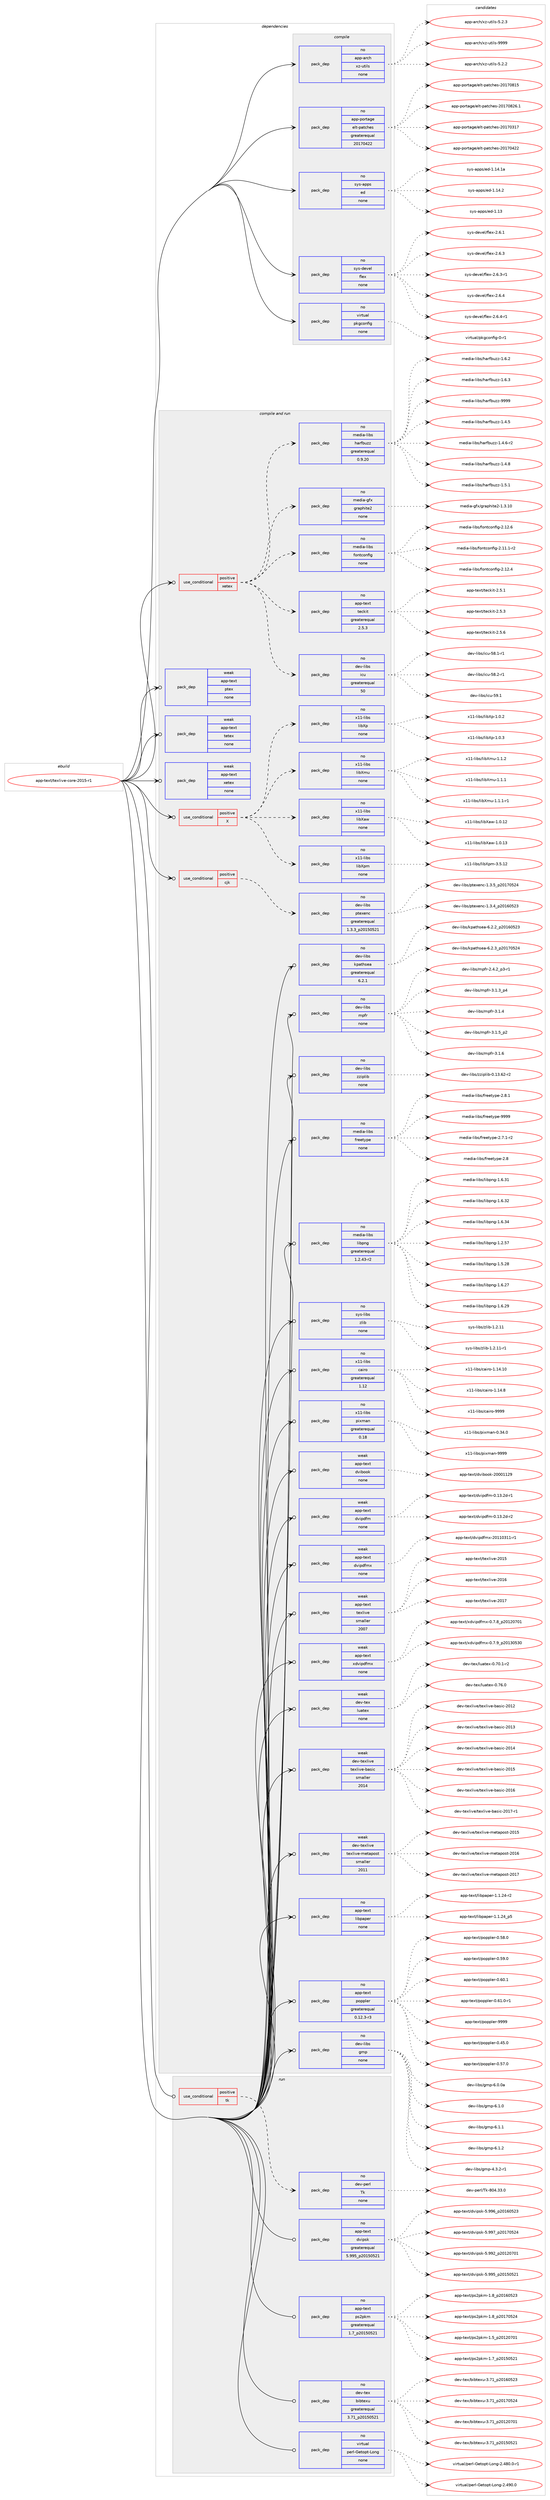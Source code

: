 digraph prolog {

# *************
# Graph options
# *************

newrank=true;
concentrate=true;
compound=true;
graph [rankdir=LR,fontname=Helvetica,fontsize=10,ranksep=1.5];#, ranksep=2.5, nodesep=0.2];
edge  [arrowhead=vee];
node  [fontname=Helvetica,fontsize=10];

# **********
# The ebuild
# **********

subgraph cluster_leftcol {
color=gray;
rank=same;
label=<<i>ebuild</i>>;
id [label="app-text/texlive-core-2015-r1", color=red, width=4, href="../app-text/texlive-core-2015-r1.svg"];
}

# ****************
# The dependencies
# ****************

subgraph cluster_midcol {
color=gray;
label=<<i>dependencies</i>>;
subgraph cluster_compile {
fillcolor="#eeeeee";
style=filled;
label=<<i>compile</i>>;
subgraph pack45007 {
dependency61684 [label=<<TABLE BORDER="0" CELLBORDER="1" CELLSPACING="0" CELLPADDING="4" WIDTH="220"><TR><TD ROWSPAN="6" CELLPADDING="30">pack_dep</TD></TR><TR><TD WIDTH="110">no</TD></TR><TR><TD>app-arch</TD></TR><TR><TD>xz-utils</TD></TR><TR><TD>none</TD></TR><TR><TD></TD></TR></TABLE>>, shape=none, color=blue];
}
id:e -> dependency61684:w [weight=20,style="solid",arrowhead="vee"];
subgraph pack45008 {
dependency61685 [label=<<TABLE BORDER="0" CELLBORDER="1" CELLSPACING="0" CELLPADDING="4" WIDTH="220"><TR><TD ROWSPAN="6" CELLPADDING="30">pack_dep</TD></TR><TR><TD WIDTH="110">no</TD></TR><TR><TD>app-portage</TD></TR><TR><TD>elt-patches</TD></TR><TR><TD>greaterequal</TD></TR><TR><TD>20170422</TD></TR></TABLE>>, shape=none, color=blue];
}
id:e -> dependency61685:w [weight=20,style="solid",arrowhead="vee"];
subgraph pack45009 {
dependency61686 [label=<<TABLE BORDER="0" CELLBORDER="1" CELLSPACING="0" CELLPADDING="4" WIDTH="220"><TR><TD ROWSPAN="6" CELLPADDING="30">pack_dep</TD></TR><TR><TD WIDTH="110">no</TD></TR><TR><TD>sys-apps</TD></TR><TR><TD>ed</TD></TR><TR><TD>none</TD></TR><TR><TD></TD></TR></TABLE>>, shape=none, color=blue];
}
id:e -> dependency61686:w [weight=20,style="solid",arrowhead="vee"];
subgraph pack45010 {
dependency61687 [label=<<TABLE BORDER="0" CELLBORDER="1" CELLSPACING="0" CELLPADDING="4" WIDTH="220"><TR><TD ROWSPAN="6" CELLPADDING="30">pack_dep</TD></TR><TR><TD WIDTH="110">no</TD></TR><TR><TD>sys-devel</TD></TR><TR><TD>flex</TD></TR><TR><TD>none</TD></TR><TR><TD></TD></TR></TABLE>>, shape=none, color=blue];
}
id:e -> dependency61687:w [weight=20,style="solid",arrowhead="vee"];
subgraph pack45011 {
dependency61688 [label=<<TABLE BORDER="0" CELLBORDER="1" CELLSPACING="0" CELLPADDING="4" WIDTH="220"><TR><TD ROWSPAN="6" CELLPADDING="30">pack_dep</TD></TR><TR><TD WIDTH="110">no</TD></TR><TR><TD>virtual</TD></TR><TR><TD>pkgconfig</TD></TR><TR><TD>none</TD></TR><TR><TD></TD></TR></TABLE>>, shape=none, color=blue];
}
id:e -> dependency61688:w [weight=20,style="solid",arrowhead="vee"];
}
subgraph cluster_compileandrun {
fillcolor="#eeeeee";
style=filled;
label=<<i>compile and run</i>>;
subgraph cond15540 {
dependency61689 [label=<<TABLE BORDER="0" CELLBORDER="1" CELLSPACING="0" CELLPADDING="4"><TR><TD ROWSPAN="3" CELLPADDING="10">use_conditional</TD></TR><TR><TD>positive</TD></TR><TR><TD>X</TD></TR></TABLE>>, shape=none, color=red];
subgraph pack45012 {
dependency61690 [label=<<TABLE BORDER="0" CELLBORDER="1" CELLSPACING="0" CELLPADDING="4" WIDTH="220"><TR><TD ROWSPAN="6" CELLPADDING="30">pack_dep</TD></TR><TR><TD WIDTH="110">no</TD></TR><TR><TD>x11-libs</TD></TR><TR><TD>libXmu</TD></TR><TR><TD>none</TD></TR><TR><TD></TD></TR></TABLE>>, shape=none, color=blue];
}
dependency61689:e -> dependency61690:w [weight=20,style="dashed",arrowhead="vee"];
subgraph pack45013 {
dependency61691 [label=<<TABLE BORDER="0" CELLBORDER="1" CELLSPACING="0" CELLPADDING="4" WIDTH="220"><TR><TD ROWSPAN="6" CELLPADDING="30">pack_dep</TD></TR><TR><TD WIDTH="110">no</TD></TR><TR><TD>x11-libs</TD></TR><TR><TD>libXp</TD></TR><TR><TD>none</TD></TR><TR><TD></TD></TR></TABLE>>, shape=none, color=blue];
}
dependency61689:e -> dependency61691:w [weight=20,style="dashed",arrowhead="vee"];
subgraph pack45014 {
dependency61692 [label=<<TABLE BORDER="0" CELLBORDER="1" CELLSPACING="0" CELLPADDING="4" WIDTH="220"><TR><TD ROWSPAN="6" CELLPADDING="30">pack_dep</TD></TR><TR><TD WIDTH="110">no</TD></TR><TR><TD>x11-libs</TD></TR><TR><TD>libXpm</TD></TR><TR><TD>none</TD></TR><TR><TD></TD></TR></TABLE>>, shape=none, color=blue];
}
dependency61689:e -> dependency61692:w [weight=20,style="dashed",arrowhead="vee"];
subgraph pack45015 {
dependency61693 [label=<<TABLE BORDER="0" CELLBORDER="1" CELLSPACING="0" CELLPADDING="4" WIDTH="220"><TR><TD ROWSPAN="6" CELLPADDING="30">pack_dep</TD></TR><TR><TD WIDTH="110">no</TD></TR><TR><TD>x11-libs</TD></TR><TR><TD>libXaw</TD></TR><TR><TD>none</TD></TR><TR><TD></TD></TR></TABLE>>, shape=none, color=blue];
}
dependency61689:e -> dependency61693:w [weight=20,style="dashed",arrowhead="vee"];
}
id:e -> dependency61689:w [weight=20,style="solid",arrowhead="odotvee"];
subgraph cond15541 {
dependency61694 [label=<<TABLE BORDER="0" CELLBORDER="1" CELLSPACING="0" CELLPADDING="4"><TR><TD ROWSPAN="3" CELLPADDING="10">use_conditional</TD></TR><TR><TD>positive</TD></TR><TR><TD>cjk</TD></TR></TABLE>>, shape=none, color=red];
subgraph pack45016 {
dependency61695 [label=<<TABLE BORDER="0" CELLBORDER="1" CELLSPACING="0" CELLPADDING="4" WIDTH="220"><TR><TD ROWSPAN="6" CELLPADDING="30">pack_dep</TD></TR><TR><TD WIDTH="110">no</TD></TR><TR><TD>dev-libs</TD></TR><TR><TD>ptexenc</TD></TR><TR><TD>greaterequal</TD></TR><TR><TD>1.3.3_p20150521</TD></TR></TABLE>>, shape=none, color=blue];
}
dependency61694:e -> dependency61695:w [weight=20,style="dashed",arrowhead="vee"];
}
id:e -> dependency61694:w [weight=20,style="solid",arrowhead="odotvee"];
subgraph cond15542 {
dependency61696 [label=<<TABLE BORDER="0" CELLBORDER="1" CELLSPACING="0" CELLPADDING="4"><TR><TD ROWSPAN="3" CELLPADDING="10">use_conditional</TD></TR><TR><TD>positive</TD></TR><TR><TD>xetex</TD></TR></TABLE>>, shape=none, color=red];
subgraph pack45017 {
dependency61697 [label=<<TABLE BORDER="0" CELLBORDER="1" CELLSPACING="0" CELLPADDING="4" WIDTH="220"><TR><TD ROWSPAN="6" CELLPADDING="30">pack_dep</TD></TR><TR><TD WIDTH="110">no</TD></TR><TR><TD>media-libs</TD></TR><TR><TD>harfbuzz</TD></TR><TR><TD>greaterequal</TD></TR><TR><TD>0.9.20</TD></TR></TABLE>>, shape=none, color=blue];
}
dependency61696:e -> dependency61697:w [weight=20,style="dashed",arrowhead="vee"];
subgraph pack45018 {
dependency61698 [label=<<TABLE BORDER="0" CELLBORDER="1" CELLSPACING="0" CELLPADDING="4" WIDTH="220"><TR><TD ROWSPAN="6" CELLPADDING="30">pack_dep</TD></TR><TR><TD WIDTH="110">no</TD></TR><TR><TD>dev-libs</TD></TR><TR><TD>icu</TD></TR><TR><TD>greaterequal</TD></TR><TR><TD>50</TD></TR></TABLE>>, shape=none, color=blue];
}
dependency61696:e -> dependency61698:w [weight=20,style="dashed",arrowhead="vee"];
subgraph pack45019 {
dependency61699 [label=<<TABLE BORDER="0" CELLBORDER="1" CELLSPACING="0" CELLPADDING="4" WIDTH="220"><TR><TD ROWSPAN="6" CELLPADDING="30">pack_dep</TD></TR><TR><TD WIDTH="110">no</TD></TR><TR><TD>app-text</TD></TR><TR><TD>teckit</TD></TR><TR><TD>greaterequal</TD></TR><TR><TD>2.5.3</TD></TR></TABLE>>, shape=none, color=blue];
}
dependency61696:e -> dependency61699:w [weight=20,style="dashed",arrowhead="vee"];
subgraph pack45020 {
dependency61700 [label=<<TABLE BORDER="0" CELLBORDER="1" CELLSPACING="0" CELLPADDING="4" WIDTH="220"><TR><TD ROWSPAN="6" CELLPADDING="30">pack_dep</TD></TR><TR><TD WIDTH="110">no</TD></TR><TR><TD>media-libs</TD></TR><TR><TD>fontconfig</TD></TR><TR><TD>none</TD></TR><TR><TD></TD></TR></TABLE>>, shape=none, color=blue];
}
dependency61696:e -> dependency61700:w [weight=20,style="dashed",arrowhead="vee"];
subgraph pack45021 {
dependency61701 [label=<<TABLE BORDER="0" CELLBORDER="1" CELLSPACING="0" CELLPADDING="4" WIDTH="220"><TR><TD ROWSPAN="6" CELLPADDING="30">pack_dep</TD></TR><TR><TD WIDTH="110">no</TD></TR><TR><TD>media-gfx</TD></TR><TR><TD>graphite2</TD></TR><TR><TD>none</TD></TR><TR><TD></TD></TR></TABLE>>, shape=none, color=blue];
}
dependency61696:e -> dependency61701:w [weight=20,style="dashed",arrowhead="vee"];
}
id:e -> dependency61696:w [weight=20,style="solid",arrowhead="odotvee"];
subgraph pack45022 {
dependency61702 [label=<<TABLE BORDER="0" CELLBORDER="1" CELLSPACING="0" CELLPADDING="4" WIDTH="220"><TR><TD ROWSPAN="6" CELLPADDING="30">pack_dep</TD></TR><TR><TD WIDTH="110">no</TD></TR><TR><TD>app-text</TD></TR><TR><TD>libpaper</TD></TR><TR><TD>none</TD></TR><TR><TD></TD></TR></TABLE>>, shape=none, color=blue];
}
id:e -> dependency61702:w [weight=20,style="solid",arrowhead="odotvee"];
subgraph pack45023 {
dependency61703 [label=<<TABLE BORDER="0" CELLBORDER="1" CELLSPACING="0" CELLPADDING="4" WIDTH="220"><TR><TD ROWSPAN="6" CELLPADDING="30">pack_dep</TD></TR><TR><TD WIDTH="110">no</TD></TR><TR><TD>app-text</TD></TR><TR><TD>poppler</TD></TR><TR><TD>greaterequal</TD></TR><TR><TD>0.12.3-r3</TD></TR></TABLE>>, shape=none, color=blue];
}
id:e -> dependency61703:w [weight=20,style="solid",arrowhead="odotvee"];
subgraph pack45024 {
dependency61704 [label=<<TABLE BORDER="0" CELLBORDER="1" CELLSPACING="0" CELLPADDING="4" WIDTH="220"><TR><TD ROWSPAN="6" CELLPADDING="30">pack_dep</TD></TR><TR><TD WIDTH="110">no</TD></TR><TR><TD>dev-libs</TD></TR><TR><TD>gmp</TD></TR><TR><TD>none</TD></TR><TR><TD></TD></TR></TABLE>>, shape=none, color=blue];
}
id:e -> dependency61704:w [weight=20,style="solid",arrowhead="odotvee"];
subgraph pack45025 {
dependency61705 [label=<<TABLE BORDER="0" CELLBORDER="1" CELLSPACING="0" CELLPADDING="4" WIDTH="220"><TR><TD ROWSPAN="6" CELLPADDING="30">pack_dep</TD></TR><TR><TD WIDTH="110">no</TD></TR><TR><TD>dev-libs</TD></TR><TR><TD>kpathsea</TD></TR><TR><TD>greaterequal</TD></TR><TR><TD>6.2.1</TD></TR></TABLE>>, shape=none, color=blue];
}
id:e -> dependency61705:w [weight=20,style="solid",arrowhead="odotvee"];
subgraph pack45026 {
dependency61706 [label=<<TABLE BORDER="0" CELLBORDER="1" CELLSPACING="0" CELLPADDING="4" WIDTH="220"><TR><TD ROWSPAN="6" CELLPADDING="30">pack_dep</TD></TR><TR><TD WIDTH="110">no</TD></TR><TR><TD>dev-libs</TD></TR><TR><TD>mpfr</TD></TR><TR><TD>none</TD></TR><TR><TD></TD></TR></TABLE>>, shape=none, color=blue];
}
id:e -> dependency61706:w [weight=20,style="solid",arrowhead="odotvee"];
subgraph pack45027 {
dependency61707 [label=<<TABLE BORDER="0" CELLBORDER="1" CELLSPACING="0" CELLPADDING="4" WIDTH="220"><TR><TD ROWSPAN="6" CELLPADDING="30">pack_dep</TD></TR><TR><TD WIDTH="110">no</TD></TR><TR><TD>dev-libs</TD></TR><TR><TD>zziplib</TD></TR><TR><TD>none</TD></TR><TR><TD></TD></TR></TABLE>>, shape=none, color=blue];
}
id:e -> dependency61707:w [weight=20,style="solid",arrowhead="odotvee"];
subgraph pack45028 {
dependency61708 [label=<<TABLE BORDER="0" CELLBORDER="1" CELLSPACING="0" CELLPADDING="4" WIDTH="220"><TR><TD ROWSPAN="6" CELLPADDING="30">pack_dep</TD></TR><TR><TD WIDTH="110">no</TD></TR><TR><TD>media-libs</TD></TR><TR><TD>freetype</TD></TR><TR><TD>none</TD></TR><TR><TD></TD></TR></TABLE>>, shape=none, color=blue];
}
id:e -> dependency61708:w [weight=20,style="solid",arrowhead="odotvee"];
subgraph pack45029 {
dependency61709 [label=<<TABLE BORDER="0" CELLBORDER="1" CELLSPACING="0" CELLPADDING="4" WIDTH="220"><TR><TD ROWSPAN="6" CELLPADDING="30">pack_dep</TD></TR><TR><TD WIDTH="110">no</TD></TR><TR><TD>media-libs</TD></TR><TR><TD>libpng</TD></TR><TR><TD>greaterequal</TD></TR><TR><TD>1.2.43-r2</TD></TR></TABLE>>, shape=none, color=blue];
}
id:e -> dependency61709:w [weight=20,style="solid",arrowhead="odotvee"];
subgraph pack45030 {
dependency61710 [label=<<TABLE BORDER="0" CELLBORDER="1" CELLSPACING="0" CELLPADDING="4" WIDTH="220"><TR><TD ROWSPAN="6" CELLPADDING="30">pack_dep</TD></TR><TR><TD WIDTH="110">no</TD></TR><TR><TD>sys-libs</TD></TR><TR><TD>zlib</TD></TR><TR><TD>none</TD></TR><TR><TD></TD></TR></TABLE>>, shape=none, color=blue];
}
id:e -> dependency61710:w [weight=20,style="solid",arrowhead="odotvee"];
subgraph pack45031 {
dependency61711 [label=<<TABLE BORDER="0" CELLBORDER="1" CELLSPACING="0" CELLPADDING="4" WIDTH="220"><TR><TD ROWSPAN="6" CELLPADDING="30">pack_dep</TD></TR><TR><TD WIDTH="110">no</TD></TR><TR><TD>x11-libs</TD></TR><TR><TD>cairo</TD></TR><TR><TD>greaterequal</TD></TR><TR><TD>1.12</TD></TR></TABLE>>, shape=none, color=blue];
}
id:e -> dependency61711:w [weight=20,style="solid",arrowhead="odotvee"];
subgraph pack45032 {
dependency61712 [label=<<TABLE BORDER="0" CELLBORDER="1" CELLSPACING="0" CELLPADDING="4" WIDTH="220"><TR><TD ROWSPAN="6" CELLPADDING="30">pack_dep</TD></TR><TR><TD WIDTH="110">no</TD></TR><TR><TD>x11-libs</TD></TR><TR><TD>pixman</TD></TR><TR><TD>greaterequal</TD></TR><TR><TD>0.18</TD></TR></TABLE>>, shape=none, color=blue];
}
id:e -> dependency61712:w [weight=20,style="solid",arrowhead="odotvee"];
subgraph pack45033 {
dependency61713 [label=<<TABLE BORDER="0" CELLBORDER="1" CELLSPACING="0" CELLPADDING="4" WIDTH="220"><TR><TD ROWSPAN="6" CELLPADDING="30">pack_dep</TD></TR><TR><TD WIDTH="110">weak</TD></TR><TR><TD>app-text</TD></TR><TR><TD>dvibook</TD></TR><TR><TD>none</TD></TR><TR><TD></TD></TR></TABLE>>, shape=none, color=blue];
}
id:e -> dependency61713:w [weight=20,style="solid",arrowhead="odotvee"];
subgraph pack45034 {
dependency61714 [label=<<TABLE BORDER="0" CELLBORDER="1" CELLSPACING="0" CELLPADDING="4" WIDTH="220"><TR><TD ROWSPAN="6" CELLPADDING="30">pack_dep</TD></TR><TR><TD WIDTH="110">weak</TD></TR><TR><TD>app-text</TD></TR><TR><TD>dvipdfm</TD></TR><TR><TD>none</TD></TR><TR><TD></TD></TR></TABLE>>, shape=none, color=blue];
}
id:e -> dependency61714:w [weight=20,style="solid",arrowhead="odotvee"];
subgraph pack45035 {
dependency61715 [label=<<TABLE BORDER="0" CELLBORDER="1" CELLSPACING="0" CELLPADDING="4" WIDTH="220"><TR><TD ROWSPAN="6" CELLPADDING="30">pack_dep</TD></TR><TR><TD WIDTH="110">weak</TD></TR><TR><TD>app-text</TD></TR><TR><TD>dvipdfmx</TD></TR><TR><TD>none</TD></TR><TR><TD></TD></TR></TABLE>>, shape=none, color=blue];
}
id:e -> dependency61715:w [weight=20,style="solid",arrowhead="odotvee"];
subgraph pack45036 {
dependency61716 [label=<<TABLE BORDER="0" CELLBORDER="1" CELLSPACING="0" CELLPADDING="4" WIDTH="220"><TR><TD ROWSPAN="6" CELLPADDING="30">pack_dep</TD></TR><TR><TD WIDTH="110">weak</TD></TR><TR><TD>app-text</TD></TR><TR><TD>ptex</TD></TR><TR><TD>none</TD></TR><TR><TD></TD></TR></TABLE>>, shape=none, color=blue];
}
id:e -> dependency61716:w [weight=20,style="solid",arrowhead="odotvee"];
subgraph pack45037 {
dependency61717 [label=<<TABLE BORDER="0" CELLBORDER="1" CELLSPACING="0" CELLPADDING="4" WIDTH="220"><TR><TD ROWSPAN="6" CELLPADDING="30">pack_dep</TD></TR><TR><TD WIDTH="110">weak</TD></TR><TR><TD>app-text</TD></TR><TR><TD>tetex</TD></TR><TR><TD>none</TD></TR><TR><TD></TD></TR></TABLE>>, shape=none, color=blue];
}
id:e -> dependency61717:w [weight=20,style="solid",arrowhead="odotvee"];
subgraph pack45038 {
dependency61718 [label=<<TABLE BORDER="0" CELLBORDER="1" CELLSPACING="0" CELLPADDING="4" WIDTH="220"><TR><TD ROWSPAN="6" CELLPADDING="30">pack_dep</TD></TR><TR><TD WIDTH="110">weak</TD></TR><TR><TD>app-text</TD></TR><TR><TD>texlive</TD></TR><TR><TD>smaller</TD></TR><TR><TD>2007</TD></TR></TABLE>>, shape=none, color=blue];
}
id:e -> dependency61718:w [weight=20,style="solid",arrowhead="odotvee"];
subgraph pack45039 {
dependency61719 [label=<<TABLE BORDER="0" CELLBORDER="1" CELLSPACING="0" CELLPADDING="4" WIDTH="220"><TR><TD ROWSPAN="6" CELLPADDING="30">pack_dep</TD></TR><TR><TD WIDTH="110">weak</TD></TR><TR><TD>app-text</TD></TR><TR><TD>xdvipdfmx</TD></TR><TR><TD>none</TD></TR><TR><TD></TD></TR></TABLE>>, shape=none, color=blue];
}
id:e -> dependency61719:w [weight=20,style="solid",arrowhead="odotvee"];
subgraph pack45040 {
dependency61720 [label=<<TABLE BORDER="0" CELLBORDER="1" CELLSPACING="0" CELLPADDING="4" WIDTH="220"><TR><TD ROWSPAN="6" CELLPADDING="30">pack_dep</TD></TR><TR><TD WIDTH="110">weak</TD></TR><TR><TD>app-text</TD></TR><TR><TD>xetex</TD></TR><TR><TD>none</TD></TR><TR><TD></TD></TR></TABLE>>, shape=none, color=blue];
}
id:e -> dependency61720:w [weight=20,style="solid",arrowhead="odotvee"];
subgraph pack45041 {
dependency61721 [label=<<TABLE BORDER="0" CELLBORDER="1" CELLSPACING="0" CELLPADDING="4" WIDTH="220"><TR><TD ROWSPAN="6" CELLPADDING="30">pack_dep</TD></TR><TR><TD WIDTH="110">weak</TD></TR><TR><TD>dev-tex</TD></TR><TR><TD>luatex</TD></TR><TR><TD>none</TD></TR><TR><TD></TD></TR></TABLE>>, shape=none, color=blue];
}
id:e -> dependency61721:w [weight=20,style="solid",arrowhead="odotvee"];
subgraph pack45042 {
dependency61722 [label=<<TABLE BORDER="0" CELLBORDER="1" CELLSPACING="0" CELLPADDING="4" WIDTH="220"><TR><TD ROWSPAN="6" CELLPADDING="30">pack_dep</TD></TR><TR><TD WIDTH="110">weak</TD></TR><TR><TD>dev-texlive</TD></TR><TR><TD>texlive-basic</TD></TR><TR><TD>smaller</TD></TR><TR><TD>2014</TD></TR></TABLE>>, shape=none, color=blue];
}
id:e -> dependency61722:w [weight=20,style="solid",arrowhead="odotvee"];
subgraph pack45043 {
dependency61723 [label=<<TABLE BORDER="0" CELLBORDER="1" CELLSPACING="0" CELLPADDING="4" WIDTH="220"><TR><TD ROWSPAN="6" CELLPADDING="30">pack_dep</TD></TR><TR><TD WIDTH="110">weak</TD></TR><TR><TD>dev-texlive</TD></TR><TR><TD>texlive-metapost</TD></TR><TR><TD>smaller</TD></TR><TR><TD>2011</TD></TR></TABLE>>, shape=none, color=blue];
}
id:e -> dependency61723:w [weight=20,style="solid",arrowhead="odotvee"];
}
subgraph cluster_run {
fillcolor="#eeeeee";
style=filled;
label=<<i>run</i>>;
subgraph cond15543 {
dependency61724 [label=<<TABLE BORDER="0" CELLBORDER="1" CELLSPACING="0" CELLPADDING="4"><TR><TD ROWSPAN="3" CELLPADDING="10">use_conditional</TD></TR><TR><TD>positive</TD></TR><TR><TD>tk</TD></TR></TABLE>>, shape=none, color=red];
subgraph pack45044 {
dependency61725 [label=<<TABLE BORDER="0" CELLBORDER="1" CELLSPACING="0" CELLPADDING="4" WIDTH="220"><TR><TD ROWSPAN="6" CELLPADDING="30">pack_dep</TD></TR><TR><TD WIDTH="110">no</TD></TR><TR><TD>dev-perl</TD></TR><TR><TD>Tk</TD></TR><TR><TD>none</TD></TR><TR><TD></TD></TR></TABLE>>, shape=none, color=blue];
}
dependency61724:e -> dependency61725:w [weight=20,style="dashed",arrowhead="vee"];
}
id:e -> dependency61724:w [weight=20,style="solid",arrowhead="odot"];
subgraph pack45045 {
dependency61726 [label=<<TABLE BORDER="0" CELLBORDER="1" CELLSPACING="0" CELLPADDING="4" WIDTH="220"><TR><TD ROWSPAN="6" CELLPADDING="30">pack_dep</TD></TR><TR><TD WIDTH="110">no</TD></TR><TR><TD>app-text</TD></TR><TR><TD>dvipsk</TD></TR><TR><TD>greaterequal</TD></TR><TR><TD>5.995_p20150521</TD></TR></TABLE>>, shape=none, color=blue];
}
id:e -> dependency61726:w [weight=20,style="solid",arrowhead="odot"];
subgraph pack45046 {
dependency61727 [label=<<TABLE BORDER="0" CELLBORDER="1" CELLSPACING="0" CELLPADDING="4" WIDTH="220"><TR><TD ROWSPAN="6" CELLPADDING="30">pack_dep</TD></TR><TR><TD WIDTH="110">no</TD></TR><TR><TD>app-text</TD></TR><TR><TD>ps2pkm</TD></TR><TR><TD>greaterequal</TD></TR><TR><TD>1.7_p20150521</TD></TR></TABLE>>, shape=none, color=blue];
}
id:e -> dependency61727:w [weight=20,style="solid",arrowhead="odot"];
subgraph pack45047 {
dependency61728 [label=<<TABLE BORDER="0" CELLBORDER="1" CELLSPACING="0" CELLPADDING="4" WIDTH="220"><TR><TD ROWSPAN="6" CELLPADDING="30">pack_dep</TD></TR><TR><TD WIDTH="110">no</TD></TR><TR><TD>dev-tex</TD></TR><TR><TD>bibtexu</TD></TR><TR><TD>greaterequal</TD></TR><TR><TD>3.71_p20150521</TD></TR></TABLE>>, shape=none, color=blue];
}
id:e -> dependency61728:w [weight=20,style="solid",arrowhead="odot"];
subgraph pack45048 {
dependency61729 [label=<<TABLE BORDER="0" CELLBORDER="1" CELLSPACING="0" CELLPADDING="4" WIDTH="220"><TR><TD ROWSPAN="6" CELLPADDING="30">pack_dep</TD></TR><TR><TD WIDTH="110">no</TD></TR><TR><TD>virtual</TD></TR><TR><TD>perl-Getopt-Long</TD></TR><TR><TD>none</TD></TR><TR><TD></TD></TR></TABLE>>, shape=none, color=blue];
}
id:e -> dependency61729:w [weight=20,style="solid",arrowhead="odot"];
}
}

# **************
# The candidates
# **************

subgraph cluster_choices {
rank=same;
color=gray;
label=<<i>candidates</i>>;

subgraph choice45007 {
color=black;
nodesep=1;
choice971121124597114991044712012245117116105108115455346504650 [label="app-arch/xz-utils-5.2.2", color=red, width=4,href="../app-arch/xz-utils-5.2.2.svg"];
choice971121124597114991044712012245117116105108115455346504651 [label="app-arch/xz-utils-5.2.3", color=red, width=4,href="../app-arch/xz-utils-5.2.3.svg"];
choice9711211245971149910447120122451171161051081154557575757 [label="app-arch/xz-utils-9999", color=red, width=4,href="../app-arch/xz-utils-9999.svg"];
dependency61684:e -> choice971121124597114991044712012245117116105108115455346504650:w [style=dotted,weight="100"];
dependency61684:e -> choice971121124597114991044712012245117116105108115455346504651:w [style=dotted,weight="100"];
dependency61684:e -> choice9711211245971149910447120122451171161051081154557575757:w [style=dotted,weight="100"];
}
subgraph choice45008 {
color=black;
nodesep=1;
choice97112112451121111141169710310147101108116451129711699104101115455048495548514955 [label="app-portage/elt-patches-20170317", color=red, width=4,href="../app-portage/elt-patches-20170317.svg"];
choice97112112451121111141169710310147101108116451129711699104101115455048495548525050 [label="app-portage/elt-patches-20170422", color=red, width=4,href="../app-portage/elt-patches-20170422.svg"];
choice97112112451121111141169710310147101108116451129711699104101115455048495548564953 [label="app-portage/elt-patches-20170815", color=red, width=4,href="../app-portage/elt-patches-20170815.svg"];
choice971121124511211111411697103101471011081164511297116991041011154550484955485650544649 [label="app-portage/elt-patches-20170826.1", color=red, width=4,href="../app-portage/elt-patches-20170826.1.svg"];
dependency61685:e -> choice97112112451121111141169710310147101108116451129711699104101115455048495548514955:w [style=dotted,weight="100"];
dependency61685:e -> choice97112112451121111141169710310147101108116451129711699104101115455048495548525050:w [style=dotted,weight="100"];
dependency61685:e -> choice97112112451121111141169710310147101108116451129711699104101115455048495548564953:w [style=dotted,weight="100"];
dependency61685:e -> choice971121124511211111411697103101471011081164511297116991041011154550484955485650544649:w [style=dotted,weight="100"];
}
subgraph choice45009 {
color=black;
nodesep=1;
choice1151211154597112112115471011004549464951 [label="sys-apps/ed-1.13", color=red, width=4,href="../sys-apps/ed-1.13.svg"];
choice1151211154597112112115471011004549464952464997 [label="sys-apps/ed-1.14.1a", color=red, width=4,href="../sys-apps/ed-1.14.1a.svg"];
choice11512111545971121121154710110045494649524650 [label="sys-apps/ed-1.14.2", color=red, width=4,href="../sys-apps/ed-1.14.2.svg"];
dependency61686:e -> choice1151211154597112112115471011004549464951:w [style=dotted,weight="100"];
dependency61686:e -> choice1151211154597112112115471011004549464952464997:w [style=dotted,weight="100"];
dependency61686:e -> choice11512111545971121121154710110045494649524650:w [style=dotted,weight="100"];
}
subgraph choice45010 {
color=black;
nodesep=1;
choice1151211154510010111810110847102108101120455046544649 [label="sys-devel/flex-2.6.1", color=red, width=4,href="../sys-devel/flex-2.6.1.svg"];
choice1151211154510010111810110847102108101120455046544651 [label="sys-devel/flex-2.6.3", color=red, width=4,href="../sys-devel/flex-2.6.3.svg"];
choice11512111545100101118101108471021081011204550465446514511449 [label="sys-devel/flex-2.6.3-r1", color=red, width=4,href="../sys-devel/flex-2.6.3-r1.svg"];
choice1151211154510010111810110847102108101120455046544652 [label="sys-devel/flex-2.6.4", color=red, width=4,href="../sys-devel/flex-2.6.4.svg"];
choice11512111545100101118101108471021081011204550465446524511449 [label="sys-devel/flex-2.6.4-r1", color=red, width=4,href="../sys-devel/flex-2.6.4-r1.svg"];
dependency61687:e -> choice1151211154510010111810110847102108101120455046544649:w [style=dotted,weight="100"];
dependency61687:e -> choice1151211154510010111810110847102108101120455046544651:w [style=dotted,weight="100"];
dependency61687:e -> choice11512111545100101118101108471021081011204550465446514511449:w [style=dotted,weight="100"];
dependency61687:e -> choice1151211154510010111810110847102108101120455046544652:w [style=dotted,weight="100"];
dependency61687:e -> choice11512111545100101118101108471021081011204550465446524511449:w [style=dotted,weight="100"];
}
subgraph choice45011 {
color=black;
nodesep=1;
choice11810511411611797108471121071039911111010210510345484511449 [label="virtual/pkgconfig-0-r1", color=red, width=4,href="../virtual/pkgconfig-0-r1.svg"];
dependency61688:e -> choice11810511411611797108471121071039911111010210510345484511449:w [style=dotted,weight="100"];
}
subgraph choice45012 {
color=black;
nodesep=1;
choice12049494510810598115471081059888109117454946494649 [label="x11-libs/libXmu-1.1.1", color=red, width=4,href="../x11-libs/libXmu-1.1.1.svg"];
choice120494945108105981154710810598881091174549464946494511449 [label="x11-libs/libXmu-1.1.1-r1", color=red, width=4,href="../x11-libs/libXmu-1.1.1-r1.svg"];
choice12049494510810598115471081059888109117454946494650 [label="x11-libs/libXmu-1.1.2", color=red, width=4,href="../x11-libs/libXmu-1.1.2.svg"];
dependency61690:e -> choice12049494510810598115471081059888109117454946494649:w [style=dotted,weight="100"];
dependency61690:e -> choice120494945108105981154710810598881091174549464946494511449:w [style=dotted,weight="100"];
dependency61690:e -> choice12049494510810598115471081059888109117454946494650:w [style=dotted,weight="100"];
}
subgraph choice45013 {
color=black;
nodesep=1;
choice12049494510810598115471081059888112454946484650 [label="x11-libs/libXp-1.0.2", color=red, width=4,href="../x11-libs/libXp-1.0.2.svg"];
choice12049494510810598115471081059888112454946484651 [label="x11-libs/libXp-1.0.3", color=red, width=4,href="../x11-libs/libXp-1.0.3.svg"];
dependency61691:e -> choice12049494510810598115471081059888112454946484650:w [style=dotted,weight="100"];
dependency61691:e -> choice12049494510810598115471081059888112454946484651:w [style=dotted,weight="100"];
}
subgraph choice45014 {
color=black;
nodesep=1;
choice1204949451081059811547108105988811210945514653464950 [label="x11-libs/libXpm-3.5.12", color=red, width=4,href="../x11-libs/libXpm-3.5.12.svg"];
dependency61692:e -> choice1204949451081059811547108105988811210945514653464950:w [style=dotted,weight="100"];
}
subgraph choice45015 {
color=black;
nodesep=1;
choice120494945108105981154710810598889711945494648464950 [label="x11-libs/libXaw-1.0.12", color=red, width=4,href="../x11-libs/libXaw-1.0.12.svg"];
choice120494945108105981154710810598889711945494648464951 [label="x11-libs/libXaw-1.0.13", color=red, width=4,href="../x11-libs/libXaw-1.0.13.svg"];
dependency61693:e -> choice120494945108105981154710810598889711945494648464950:w [style=dotted,weight="100"];
dependency61693:e -> choice120494945108105981154710810598889711945494648464951:w [style=dotted,weight="100"];
}
subgraph choice45016 {
color=black;
nodesep=1;
choice10010111845108105981154711211610112010111099454946514652951125048495448535051 [label="dev-libs/ptexenc-1.3.4_p20160523", color=red, width=4,href="../dev-libs/ptexenc-1.3.4_p20160523.svg"];
choice10010111845108105981154711211610112010111099454946514653951125048495548535052 [label="dev-libs/ptexenc-1.3.5_p20170524", color=red, width=4,href="../dev-libs/ptexenc-1.3.5_p20170524.svg"];
dependency61695:e -> choice10010111845108105981154711211610112010111099454946514652951125048495448535051:w [style=dotted,weight="100"];
dependency61695:e -> choice10010111845108105981154711211610112010111099454946514653951125048495548535052:w [style=dotted,weight="100"];
}
subgraph choice45017 {
color=black;
nodesep=1;
choice109101100105974510810598115471049711410298117122122454946524653 [label="media-libs/harfbuzz-1.4.5", color=red, width=4,href="../media-libs/harfbuzz-1.4.5.svg"];
choice1091011001059745108105981154710497114102981171221224549465246544511450 [label="media-libs/harfbuzz-1.4.6-r2", color=red, width=4,href="../media-libs/harfbuzz-1.4.6-r2.svg"];
choice109101100105974510810598115471049711410298117122122454946524656 [label="media-libs/harfbuzz-1.4.8", color=red, width=4,href="../media-libs/harfbuzz-1.4.8.svg"];
choice109101100105974510810598115471049711410298117122122454946534649 [label="media-libs/harfbuzz-1.5.1", color=red, width=4,href="../media-libs/harfbuzz-1.5.1.svg"];
choice109101100105974510810598115471049711410298117122122454946544650 [label="media-libs/harfbuzz-1.6.2", color=red, width=4,href="../media-libs/harfbuzz-1.6.2.svg"];
choice109101100105974510810598115471049711410298117122122454946544651 [label="media-libs/harfbuzz-1.6.3", color=red, width=4,href="../media-libs/harfbuzz-1.6.3.svg"];
choice1091011001059745108105981154710497114102981171221224557575757 [label="media-libs/harfbuzz-9999", color=red, width=4,href="../media-libs/harfbuzz-9999.svg"];
dependency61697:e -> choice109101100105974510810598115471049711410298117122122454946524653:w [style=dotted,weight="100"];
dependency61697:e -> choice1091011001059745108105981154710497114102981171221224549465246544511450:w [style=dotted,weight="100"];
dependency61697:e -> choice109101100105974510810598115471049711410298117122122454946524656:w [style=dotted,weight="100"];
dependency61697:e -> choice109101100105974510810598115471049711410298117122122454946534649:w [style=dotted,weight="100"];
dependency61697:e -> choice109101100105974510810598115471049711410298117122122454946544650:w [style=dotted,weight="100"];
dependency61697:e -> choice109101100105974510810598115471049711410298117122122454946544651:w [style=dotted,weight="100"];
dependency61697:e -> choice1091011001059745108105981154710497114102981171221224557575757:w [style=dotted,weight="100"];
}
subgraph choice45018 {
color=black;
nodesep=1;
choice1001011184510810598115471059911745535646494511449 [label="dev-libs/icu-58.1-r1", color=red, width=4,href="../dev-libs/icu-58.1-r1.svg"];
choice1001011184510810598115471059911745535646504511449 [label="dev-libs/icu-58.2-r1", color=red, width=4,href="../dev-libs/icu-58.2-r1.svg"];
choice100101118451081059811547105991174553574649 [label="dev-libs/icu-59.1", color=red, width=4,href="../dev-libs/icu-59.1.svg"];
dependency61698:e -> choice1001011184510810598115471059911745535646494511449:w [style=dotted,weight="100"];
dependency61698:e -> choice1001011184510810598115471059911745535646504511449:w [style=dotted,weight="100"];
dependency61698:e -> choice100101118451081059811547105991174553574649:w [style=dotted,weight="100"];
}
subgraph choice45019 {
color=black;
nodesep=1;
choice97112112451161011201164711610199107105116455046534649 [label="app-text/teckit-2.5.1", color=red, width=4,href="../app-text/teckit-2.5.1.svg"];
choice97112112451161011201164711610199107105116455046534651 [label="app-text/teckit-2.5.3", color=red, width=4,href="../app-text/teckit-2.5.3.svg"];
choice97112112451161011201164711610199107105116455046534654 [label="app-text/teckit-2.5.6", color=red, width=4,href="../app-text/teckit-2.5.6.svg"];
dependency61699:e -> choice97112112451161011201164711610199107105116455046534649:w [style=dotted,weight="100"];
dependency61699:e -> choice97112112451161011201164711610199107105116455046534651:w [style=dotted,weight="100"];
dependency61699:e -> choice97112112451161011201164711610199107105116455046534654:w [style=dotted,weight="100"];
}
subgraph choice45020 {
color=black;
nodesep=1;
choice1091011001059745108105981154710211111011699111110102105103455046494946494511450 [label="media-libs/fontconfig-2.11.1-r2", color=red, width=4,href="../media-libs/fontconfig-2.11.1-r2.svg"];
choice109101100105974510810598115471021111101169911111010210510345504649504652 [label="media-libs/fontconfig-2.12.4", color=red, width=4,href="../media-libs/fontconfig-2.12.4.svg"];
choice109101100105974510810598115471021111101169911111010210510345504649504654 [label="media-libs/fontconfig-2.12.6", color=red, width=4,href="../media-libs/fontconfig-2.12.6.svg"];
dependency61700:e -> choice1091011001059745108105981154710211111011699111110102105103455046494946494511450:w [style=dotted,weight="100"];
dependency61700:e -> choice109101100105974510810598115471021111101169911111010210510345504649504652:w [style=dotted,weight="100"];
dependency61700:e -> choice109101100105974510810598115471021111101169911111010210510345504649504654:w [style=dotted,weight="100"];
}
subgraph choice45021 {
color=black;
nodesep=1;
choice109101100105974510310212047103114971121041051161015045494651464948 [label="media-gfx/graphite2-1.3.10", color=red, width=4,href="../media-gfx/graphite2-1.3.10.svg"];
dependency61701:e -> choice109101100105974510310212047103114971121041051161015045494651464948:w [style=dotted,weight="100"];
}
subgraph choice45022 {
color=black;
nodesep=1;
choice9711211245116101120116471081059811297112101114454946494650524511450 [label="app-text/libpaper-1.1.24-r2", color=red, width=4,href="../app-text/libpaper-1.1.24-r2.svg"];
choice9711211245116101120116471081059811297112101114454946494650529511253 [label="app-text/libpaper-1.1.24_p5", color=red, width=4,href="../app-text/libpaper-1.1.24_p5.svg"];
dependency61702:e -> choice9711211245116101120116471081059811297112101114454946494650524511450:w [style=dotted,weight="100"];
dependency61702:e -> choice9711211245116101120116471081059811297112101114454946494650529511253:w [style=dotted,weight="100"];
}
subgraph choice45023 {
color=black;
nodesep=1;
choice97112112451161011201164711211111211210810111445484652534648 [label="app-text/poppler-0.45.0", color=red, width=4,href="../app-text/poppler-0.45.0.svg"];
choice97112112451161011201164711211111211210810111445484653554648 [label="app-text/poppler-0.57.0", color=red, width=4,href="../app-text/poppler-0.57.0.svg"];
choice97112112451161011201164711211111211210810111445484653564648 [label="app-text/poppler-0.58.0", color=red, width=4,href="../app-text/poppler-0.58.0.svg"];
choice97112112451161011201164711211111211210810111445484653574648 [label="app-text/poppler-0.59.0", color=red, width=4,href="../app-text/poppler-0.59.0.svg"];
choice97112112451161011201164711211111211210810111445484654484649 [label="app-text/poppler-0.60.1", color=red, width=4,href="../app-text/poppler-0.60.1.svg"];
choice971121124511610112011647112111112112108101114454846544946484511449 [label="app-text/poppler-0.61.0-r1", color=red, width=4,href="../app-text/poppler-0.61.0-r1.svg"];
choice9711211245116101120116471121111121121081011144557575757 [label="app-text/poppler-9999", color=red, width=4,href="../app-text/poppler-9999.svg"];
dependency61703:e -> choice97112112451161011201164711211111211210810111445484652534648:w [style=dotted,weight="100"];
dependency61703:e -> choice97112112451161011201164711211111211210810111445484653554648:w [style=dotted,weight="100"];
dependency61703:e -> choice97112112451161011201164711211111211210810111445484653564648:w [style=dotted,weight="100"];
dependency61703:e -> choice97112112451161011201164711211111211210810111445484653574648:w [style=dotted,weight="100"];
dependency61703:e -> choice97112112451161011201164711211111211210810111445484654484649:w [style=dotted,weight="100"];
dependency61703:e -> choice971121124511610112011647112111112112108101114454846544946484511449:w [style=dotted,weight="100"];
dependency61703:e -> choice9711211245116101120116471121111121121081011144557575757:w [style=dotted,weight="100"];
}
subgraph choice45024 {
color=black;
nodesep=1;
choice1001011184510810598115471031091124552465146504511449 [label="dev-libs/gmp-4.3.2-r1", color=red, width=4,href="../dev-libs/gmp-4.3.2-r1.svg"];
choice10010111845108105981154710310911245544648464897 [label="dev-libs/gmp-6.0.0a", color=red, width=4,href="../dev-libs/gmp-6.0.0a.svg"];
choice100101118451081059811547103109112455446494648 [label="dev-libs/gmp-6.1.0", color=red, width=4,href="../dev-libs/gmp-6.1.0.svg"];
choice100101118451081059811547103109112455446494649 [label="dev-libs/gmp-6.1.1", color=red, width=4,href="../dev-libs/gmp-6.1.1.svg"];
choice100101118451081059811547103109112455446494650 [label="dev-libs/gmp-6.1.2", color=red, width=4,href="../dev-libs/gmp-6.1.2.svg"];
dependency61704:e -> choice1001011184510810598115471031091124552465146504511449:w [style=dotted,weight="100"];
dependency61704:e -> choice10010111845108105981154710310911245544648464897:w [style=dotted,weight="100"];
dependency61704:e -> choice100101118451081059811547103109112455446494648:w [style=dotted,weight="100"];
dependency61704:e -> choice100101118451081059811547103109112455446494649:w [style=dotted,weight="100"];
dependency61704:e -> choice100101118451081059811547103109112455446494650:w [style=dotted,weight="100"];
}
subgraph choice45025 {
color=black;
nodesep=1;
choice1001011184510810598115471071129711610411510197455446504650951125048495448535051 [label="dev-libs/kpathsea-6.2.2_p20160523", color=red, width=4,href="../dev-libs/kpathsea-6.2.2_p20160523.svg"];
choice1001011184510810598115471071129711610411510197455446504651951125048495548535052 [label="dev-libs/kpathsea-6.2.3_p20170524", color=red, width=4,href="../dev-libs/kpathsea-6.2.3_p20170524.svg"];
dependency61705:e -> choice1001011184510810598115471071129711610411510197455446504650951125048495448535051:w [style=dotted,weight="100"];
dependency61705:e -> choice1001011184510810598115471071129711610411510197455446504651951125048495548535052:w [style=dotted,weight="100"];
}
subgraph choice45026 {
color=black;
nodesep=1;
choice10010111845108105981154710911210211445504652465095112514511449 [label="dev-libs/mpfr-2.4.2_p3-r1", color=red, width=4,href="../dev-libs/mpfr-2.4.2_p3-r1.svg"];
choice1001011184510810598115471091121021144551464946519511252 [label="dev-libs/mpfr-3.1.3_p4", color=red, width=4,href="../dev-libs/mpfr-3.1.3_p4.svg"];
choice100101118451081059811547109112102114455146494652 [label="dev-libs/mpfr-3.1.4", color=red, width=4,href="../dev-libs/mpfr-3.1.4.svg"];
choice1001011184510810598115471091121021144551464946539511250 [label="dev-libs/mpfr-3.1.5_p2", color=red, width=4,href="../dev-libs/mpfr-3.1.5_p2.svg"];
choice100101118451081059811547109112102114455146494654 [label="dev-libs/mpfr-3.1.6", color=red, width=4,href="../dev-libs/mpfr-3.1.6.svg"];
dependency61706:e -> choice10010111845108105981154710911210211445504652465095112514511449:w [style=dotted,weight="100"];
dependency61706:e -> choice1001011184510810598115471091121021144551464946519511252:w [style=dotted,weight="100"];
dependency61706:e -> choice100101118451081059811547109112102114455146494652:w [style=dotted,weight="100"];
dependency61706:e -> choice1001011184510810598115471091121021144551464946539511250:w [style=dotted,weight="100"];
dependency61706:e -> choice100101118451081059811547109112102114455146494654:w [style=dotted,weight="100"];
}
subgraph choice45027 {
color=black;
nodesep=1;
choice1001011184510810598115471221221051121081059845484649514654504511450 [label="dev-libs/zziplib-0.13.62-r2", color=red, width=4,href="../dev-libs/zziplib-0.13.62-r2.svg"];
dependency61707:e -> choice1001011184510810598115471221221051121081059845484649514654504511450:w [style=dotted,weight="100"];
}
subgraph choice45028 {
color=black;
nodesep=1;
choice109101100105974510810598115471021141011011161211121014550465546494511450 [label="media-libs/freetype-2.7.1-r2", color=red, width=4,href="../media-libs/freetype-2.7.1-r2.svg"];
choice1091011001059745108105981154710211410110111612111210145504656 [label="media-libs/freetype-2.8", color=red, width=4,href="../media-libs/freetype-2.8.svg"];
choice10910110010597451081059811547102114101101116121112101455046564649 [label="media-libs/freetype-2.8.1", color=red, width=4,href="../media-libs/freetype-2.8.1.svg"];
choice109101100105974510810598115471021141011011161211121014557575757 [label="media-libs/freetype-9999", color=red, width=4,href="../media-libs/freetype-9999.svg"];
dependency61708:e -> choice109101100105974510810598115471021141011011161211121014550465546494511450:w [style=dotted,weight="100"];
dependency61708:e -> choice1091011001059745108105981154710211410110111612111210145504656:w [style=dotted,weight="100"];
dependency61708:e -> choice10910110010597451081059811547102114101101116121112101455046564649:w [style=dotted,weight="100"];
dependency61708:e -> choice109101100105974510810598115471021141011011161211121014557575757:w [style=dotted,weight="100"];
}
subgraph choice45029 {
color=black;
nodesep=1;
choice109101100105974510810598115471081059811211010345494650465355 [label="media-libs/libpng-1.2.57", color=red, width=4,href="../media-libs/libpng-1.2.57.svg"];
choice109101100105974510810598115471081059811211010345494653465056 [label="media-libs/libpng-1.5.28", color=red, width=4,href="../media-libs/libpng-1.5.28.svg"];
choice109101100105974510810598115471081059811211010345494654465055 [label="media-libs/libpng-1.6.27", color=red, width=4,href="../media-libs/libpng-1.6.27.svg"];
choice109101100105974510810598115471081059811211010345494654465057 [label="media-libs/libpng-1.6.29", color=red, width=4,href="../media-libs/libpng-1.6.29.svg"];
choice109101100105974510810598115471081059811211010345494654465149 [label="media-libs/libpng-1.6.31", color=red, width=4,href="../media-libs/libpng-1.6.31.svg"];
choice109101100105974510810598115471081059811211010345494654465150 [label="media-libs/libpng-1.6.32", color=red, width=4,href="../media-libs/libpng-1.6.32.svg"];
choice109101100105974510810598115471081059811211010345494654465152 [label="media-libs/libpng-1.6.34", color=red, width=4,href="../media-libs/libpng-1.6.34.svg"];
dependency61709:e -> choice109101100105974510810598115471081059811211010345494650465355:w [style=dotted,weight="100"];
dependency61709:e -> choice109101100105974510810598115471081059811211010345494653465056:w [style=dotted,weight="100"];
dependency61709:e -> choice109101100105974510810598115471081059811211010345494654465055:w [style=dotted,weight="100"];
dependency61709:e -> choice109101100105974510810598115471081059811211010345494654465057:w [style=dotted,weight="100"];
dependency61709:e -> choice109101100105974510810598115471081059811211010345494654465149:w [style=dotted,weight="100"];
dependency61709:e -> choice109101100105974510810598115471081059811211010345494654465150:w [style=dotted,weight="100"];
dependency61709:e -> choice109101100105974510810598115471081059811211010345494654465152:w [style=dotted,weight="100"];
}
subgraph choice45030 {
color=black;
nodesep=1;
choice1151211154510810598115471221081059845494650464949 [label="sys-libs/zlib-1.2.11", color=red, width=4,href="../sys-libs/zlib-1.2.11.svg"];
choice11512111545108105981154712210810598454946504649494511449 [label="sys-libs/zlib-1.2.11-r1", color=red, width=4,href="../sys-libs/zlib-1.2.11-r1.svg"];
dependency61710:e -> choice1151211154510810598115471221081059845494650464949:w [style=dotted,weight="100"];
dependency61710:e -> choice11512111545108105981154712210810598454946504649494511449:w [style=dotted,weight="100"];
}
subgraph choice45031 {
color=black;
nodesep=1;
choice120494945108105981154799971051141114549464952464948 [label="x11-libs/cairo-1.14.10", color=red, width=4,href="../x11-libs/cairo-1.14.10.svg"];
choice1204949451081059811547999710511411145494649524656 [label="x11-libs/cairo-1.14.8", color=red, width=4,href="../x11-libs/cairo-1.14.8.svg"];
choice120494945108105981154799971051141114557575757 [label="x11-libs/cairo-9999", color=red, width=4,href="../x11-libs/cairo-9999.svg"];
dependency61711:e -> choice120494945108105981154799971051141114549464952464948:w [style=dotted,weight="100"];
dependency61711:e -> choice1204949451081059811547999710511411145494649524656:w [style=dotted,weight="100"];
dependency61711:e -> choice120494945108105981154799971051141114557575757:w [style=dotted,weight="100"];
}
subgraph choice45032 {
color=black;
nodesep=1;
choice12049494510810598115471121051201099711045484651524648 [label="x11-libs/pixman-0.34.0", color=red, width=4,href="../x11-libs/pixman-0.34.0.svg"];
choice1204949451081059811547112105120109971104557575757 [label="x11-libs/pixman-9999", color=red, width=4,href="../x11-libs/pixman-9999.svg"];
dependency61712:e -> choice12049494510810598115471121051201099711045484651524648:w [style=dotted,weight="100"];
dependency61712:e -> choice1204949451081059811547112105120109971104557575757:w [style=dotted,weight="100"];
}
subgraph choice45033 {
color=black;
nodesep=1;
choice97112112451161011201164710011810598111111107455048484849495057 [label="app-text/dvibook-20001129", color=red, width=4,href="../app-text/dvibook-20001129.svg"];
dependency61713:e -> choice97112112451161011201164710011810598111111107455048484849495057:w [style=dotted,weight="100"];
}
subgraph choice45034 {
color=black;
nodesep=1;
choice971121124511610112011647100118105112100102109454846495146501004511449 [label="app-text/dvipdfm-0.13.2d-r1", color=red, width=4,href="../app-text/dvipdfm-0.13.2d-r1.svg"];
choice971121124511610112011647100118105112100102109454846495146501004511450 [label="app-text/dvipdfm-0.13.2d-r2", color=red, width=4,href="../app-text/dvipdfm-0.13.2d-r2.svg"];
dependency61714:e -> choice971121124511610112011647100118105112100102109454846495146501004511449:w [style=dotted,weight="100"];
dependency61714:e -> choice971121124511610112011647100118105112100102109454846495146501004511450:w [style=dotted,weight="100"];
}
subgraph choice45035 {
color=black;
nodesep=1;
choice9711211245116101120116471001181051121001021091204550484949485149494511449 [label="app-text/dvipdfmx-20110311-r1", color=red, width=4,href="../app-text/dvipdfmx-20110311-r1.svg"];
dependency61715:e -> choice9711211245116101120116471001181051121001021091204550484949485149494511449:w [style=dotted,weight="100"];
}
subgraph choice45036 {
color=black;
nodesep=1;
}
subgraph choice45037 {
color=black;
nodesep=1;
}
subgraph choice45038 {
color=black;
nodesep=1;
choice9711211245116101120116471161011201081051181014550484953 [label="app-text/texlive-2015", color=red, width=4,href="../app-text/texlive-2015.svg"];
choice9711211245116101120116471161011201081051181014550484954 [label="app-text/texlive-2016", color=red, width=4,href="../app-text/texlive-2016.svg"];
choice9711211245116101120116471161011201081051181014550484955 [label="app-text/texlive-2017", color=red, width=4,href="../app-text/texlive-2017.svg"];
dependency61718:e -> choice9711211245116101120116471161011201081051181014550484953:w [style=dotted,weight="100"];
dependency61718:e -> choice9711211245116101120116471161011201081051181014550484954:w [style=dotted,weight="100"];
dependency61718:e -> choice9711211245116101120116471161011201081051181014550484955:w [style=dotted,weight="100"];
}
subgraph choice45039 {
color=black;
nodesep=1;
choice971121124511610112011647120100118105112100102109120454846554656951125048495048554849 [label="app-text/xdvipdfmx-0.7.8_p20120701", color=red, width=4,href="../app-text/xdvipdfmx-0.7.8_p20120701.svg"];
choice971121124511610112011647120100118105112100102109120454846554657951125048495148535148 [label="app-text/xdvipdfmx-0.7.9_p20130530", color=red, width=4,href="../app-text/xdvipdfmx-0.7.9_p20130530.svg"];
dependency61719:e -> choice971121124511610112011647120100118105112100102109120454846554656951125048495048554849:w [style=dotted,weight="100"];
dependency61719:e -> choice971121124511610112011647120100118105112100102109120454846554657951125048495148535148:w [style=dotted,weight="100"];
}
subgraph choice45040 {
color=black;
nodesep=1;
}
subgraph choice45041 {
color=black;
nodesep=1;
choice100101118451161011204710811797116101120454846554846494511450 [label="dev-tex/luatex-0.70.1-r2", color=red, width=4,href="../dev-tex/luatex-0.70.1-r2.svg"];
choice10010111845116101120471081179711610112045484655544648 [label="dev-tex/luatex-0.76.0", color=red, width=4,href="../dev-tex/luatex-0.76.0.svg"];
dependency61721:e -> choice100101118451161011204710811797116101120454846554846494511450:w [style=dotted,weight="100"];
dependency61721:e -> choice10010111845116101120471081179711610112045484655544648:w [style=dotted,weight="100"];
}
subgraph choice45042 {
color=black;
nodesep=1;
choice1001011184511610112010810511810147116101120108105118101459897115105994550484950 [label="dev-texlive/texlive-basic-2012", color=red, width=4,href="../dev-texlive/texlive-basic-2012.svg"];
choice1001011184511610112010810511810147116101120108105118101459897115105994550484951 [label="dev-texlive/texlive-basic-2013", color=red, width=4,href="../dev-texlive/texlive-basic-2013.svg"];
choice1001011184511610112010810511810147116101120108105118101459897115105994550484952 [label="dev-texlive/texlive-basic-2014", color=red, width=4,href="../dev-texlive/texlive-basic-2014.svg"];
choice1001011184511610112010810511810147116101120108105118101459897115105994550484953 [label="dev-texlive/texlive-basic-2015", color=red, width=4,href="../dev-texlive/texlive-basic-2015.svg"];
choice1001011184511610112010810511810147116101120108105118101459897115105994550484954 [label="dev-texlive/texlive-basic-2016", color=red, width=4,href="../dev-texlive/texlive-basic-2016.svg"];
choice10010111845116101120108105118101471161011201081051181014598971151059945504849554511449 [label="dev-texlive/texlive-basic-2017-r1", color=red, width=4,href="../dev-texlive/texlive-basic-2017-r1.svg"];
dependency61722:e -> choice1001011184511610112010810511810147116101120108105118101459897115105994550484950:w [style=dotted,weight="100"];
dependency61722:e -> choice1001011184511610112010810511810147116101120108105118101459897115105994550484951:w [style=dotted,weight="100"];
dependency61722:e -> choice1001011184511610112010810511810147116101120108105118101459897115105994550484952:w [style=dotted,weight="100"];
dependency61722:e -> choice1001011184511610112010810511810147116101120108105118101459897115105994550484953:w [style=dotted,weight="100"];
dependency61722:e -> choice1001011184511610112010810511810147116101120108105118101459897115105994550484954:w [style=dotted,weight="100"];
dependency61722:e -> choice10010111845116101120108105118101471161011201081051181014598971151059945504849554511449:w [style=dotted,weight="100"];
}
subgraph choice45043 {
color=black;
nodesep=1;
choice100101118451161011201081051181014711610112010810511810145109101116971121111151164550484953 [label="dev-texlive/texlive-metapost-2015", color=red, width=4,href="../dev-texlive/texlive-metapost-2015.svg"];
choice100101118451161011201081051181014711610112010810511810145109101116971121111151164550484954 [label="dev-texlive/texlive-metapost-2016", color=red, width=4,href="../dev-texlive/texlive-metapost-2016.svg"];
choice100101118451161011201081051181014711610112010810511810145109101116971121111151164550484955 [label="dev-texlive/texlive-metapost-2017", color=red, width=4,href="../dev-texlive/texlive-metapost-2017.svg"];
dependency61723:e -> choice100101118451161011201081051181014711610112010810511810145109101116971121111151164550484953:w [style=dotted,weight="100"];
dependency61723:e -> choice100101118451161011201081051181014711610112010810511810145109101116971121111151164550484954:w [style=dotted,weight="100"];
dependency61723:e -> choice100101118451161011201081051181014711610112010810511810145109101116971121111151164550484955:w [style=dotted,weight="100"];
}
subgraph choice45044 {
color=black;
nodesep=1;
choice100101118451121011141084784107455648524651514648 [label="dev-perl/Tk-804.33.0", color=red, width=4,href="../dev-perl/Tk-804.33.0.svg"];
dependency61725:e -> choice100101118451121011141084784107455648524651514648:w [style=dotted,weight="100"];
}
subgraph choice45045 {
color=black;
nodesep=1;
choice971121124511610112011647100118105112115107455346575750951125048495048554849 [label="app-text/dvipsk-5.992_p20120701", color=red, width=4,href="../app-text/dvipsk-5.992_p20120701.svg"];
choice971121124511610112011647100118105112115107455346575753951125048495348535049 [label="app-text/dvipsk-5.995_p20150521", color=red, width=4,href="../app-text/dvipsk-5.995_p20150521.svg"];
choice971121124511610112011647100118105112115107455346575754951125048495448535051 [label="app-text/dvipsk-5.996_p20160523", color=red, width=4,href="../app-text/dvipsk-5.996_p20160523.svg"];
choice971121124511610112011647100118105112115107455346575755951125048495548535052 [label="app-text/dvipsk-5.997_p20170524", color=red, width=4,href="../app-text/dvipsk-5.997_p20170524.svg"];
dependency61726:e -> choice971121124511610112011647100118105112115107455346575750951125048495048554849:w [style=dotted,weight="100"];
dependency61726:e -> choice971121124511610112011647100118105112115107455346575753951125048495348535049:w [style=dotted,weight="100"];
dependency61726:e -> choice971121124511610112011647100118105112115107455346575754951125048495448535051:w [style=dotted,weight="100"];
dependency61726:e -> choice971121124511610112011647100118105112115107455346575755951125048495548535052:w [style=dotted,weight="100"];
}
subgraph choice45046 {
color=black;
nodesep=1;
choice9711211245116101120116471121155011210710945494653951125048495048554849 [label="app-text/ps2pkm-1.5_p20120701", color=red, width=4,href="../app-text/ps2pkm-1.5_p20120701.svg"];
choice9711211245116101120116471121155011210710945494655951125048495348535049 [label="app-text/ps2pkm-1.7_p20150521", color=red, width=4,href="../app-text/ps2pkm-1.7_p20150521.svg"];
choice9711211245116101120116471121155011210710945494656951125048495448535051 [label="app-text/ps2pkm-1.8_p20160523", color=red, width=4,href="../app-text/ps2pkm-1.8_p20160523.svg"];
choice9711211245116101120116471121155011210710945494656951125048495548535052 [label="app-text/ps2pkm-1.8_p20170524", color=red, width=4,href="../app-text/ps2pkm-1.8_p20170524.svg"];
dependency61727:e -> choice9711211245116101120116471121155011210710945494653951125048495048554849:w [style=dotted,weight="100"];
dependency61727:e -> choice9711211245116101120116471121155011210710945494655951125048495348535049:w [style=dotted,weight="100"];
dependency61727:e -> choice9711211245116101120116471121155011210710945494656951125048495448535051:w [style=dotted,weight="100"];
dependency61727:e -> choice9711211245116101120116471121155011210710945494656951125048495548535052:w [style=dotted,weight="100"];
}
subgraph choice45047 {
color=black;
nodesep=1;
choice100101118451161011204798105981161011201174551465549951125048495048554849 [label="dev-tex/bibtexu-3.71_p20120701", color=red, width=4,href="../dev-tex/bibtexu-3.71_p20120701.svg"];
choice100101118451161011204798105981161011201174551465549951125048495348535049 [label="dev-tex/bibtexu-3.71_p20150521", color=red, width=4,href="../dev-tex/bibtexu-3.71_p20150521.svg"];
choice100101118451161011204798105981161011201174551465549951125048495448535051 [label="dev-tex/bibtexu-3.71_p20160523", color=red, width=4,href="../dev-tex/bibtexu-3.71_p20160523.svg"];
choice100101118451161011204798105981161011201174551465549951125048495548535052 [label="dev-tex/bibtexu-3.71_p20170524", color=red, width=4,href="../dev-tex/bibtexu-3.71_p20170524.svg"];
dependency61728:e -> choice100101118451161011204798105981161011201174551465549951125048495048554849:w [style=dotted,weight="100"];
dependency61728:e -> choice100101118451161011204798105981161011201174551465549951125048495348535049:w [style=dotted,weight="100"];
dependency61728:e -> choice100101118451161011204798105981161011201174551465549951125048495448535051:w [style=dotted,weight="100"];
dependency61728:e -> choice100101118451161011204798105981161011201174551465549951125048495548535052:w [style=dotted,weight="100"];
}
subgraph choice45048 {
color=black;
nodesep=1;
choice11810511411611797108471121011141084571101116111112116457611111010345504652564846484511449 [label="virtual/perl-Getopt-Long-2.480.0-r1", color=red, width=4,href="../virtual/perl-Getopt-Long-2.480.0-r1.svg"];
choice1181051141161179710847112101114108457110111611111211645761111101034550465257484648 [label="virtual/perl-Getopt-Long-2.490.0", color=red, width=4,href="../virtual/perl-Getopt-Long-2.490.0.svg"];
dependency61729:e -> choice11810511411611797108471121011141084571101116111112116457611111010345504652564846484511449:w [style=dotted,weight="100"];
dependency61729:e -> choice1181051141161179710847112101114108457110111611111211645761111101034550465257484648:w [style=dotted,weight="100"];
}
}

}
